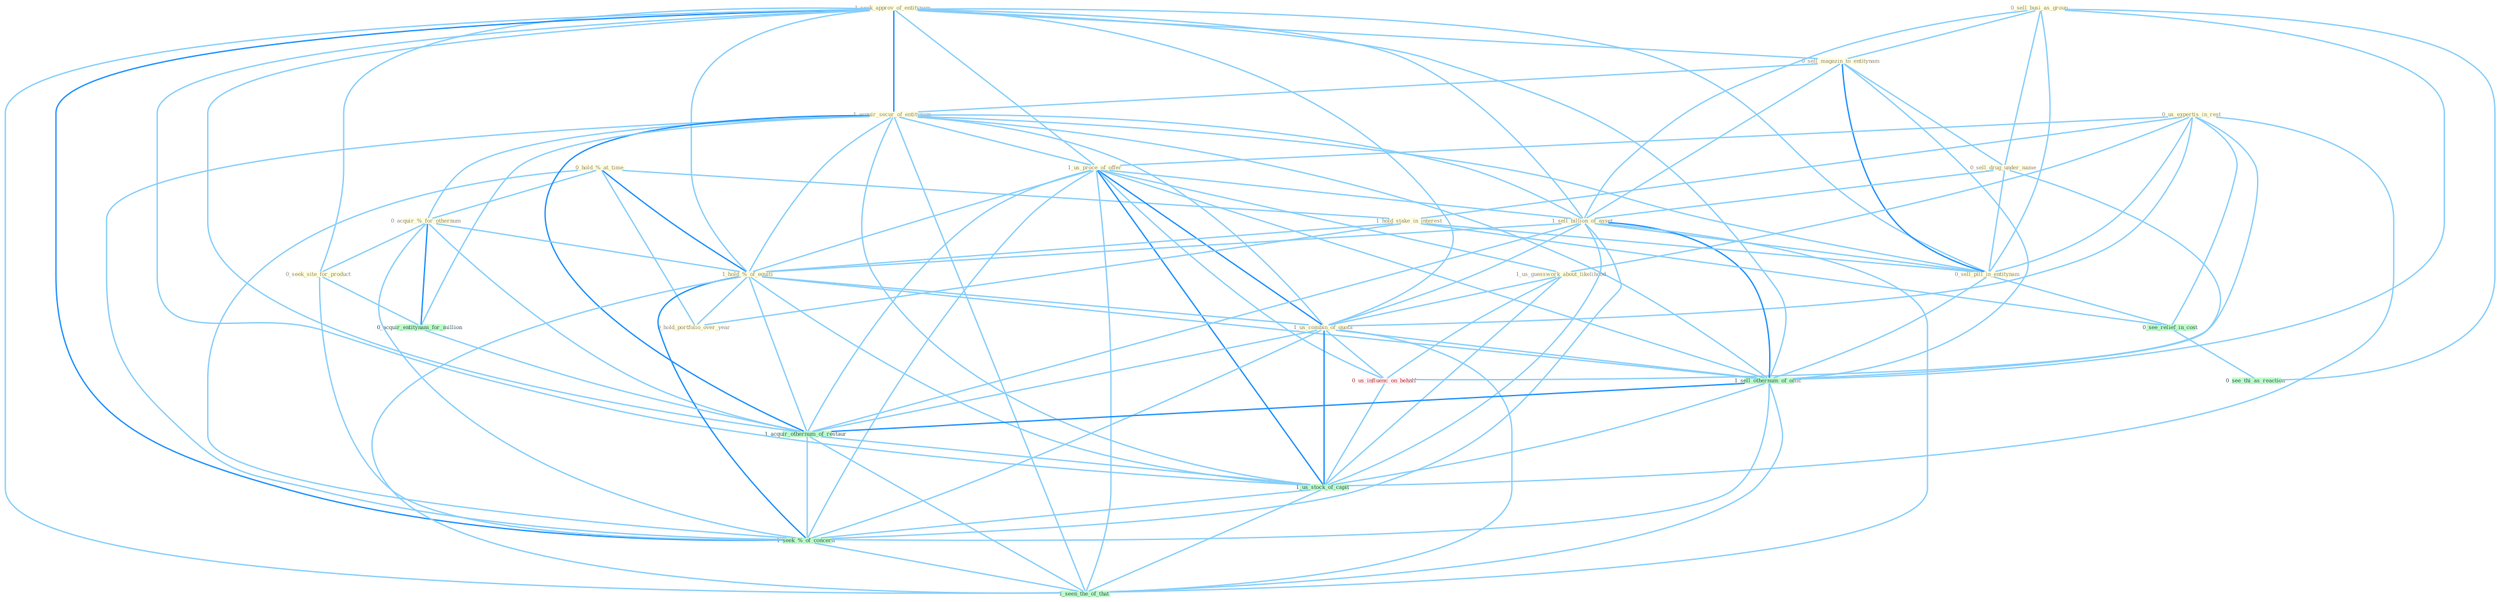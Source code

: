 Graph G{ 
    node
    [shape=polygon,style=filled,width=.5,height=.06,color="#BDFCC9",fixedsize=true,fontsize=4,
    fontcolor="#2f4f4f"];
    {node
    [color="#ffffe0", fontcolor="#8b7d6b"] "0_hold_%_at_time " "0_sell_busi_as_group " "1_seek_approv_of_entitynam " "0_sell_magazin_to_entitynam " "1_acquir_secur_of_entitynam " "0_sell_drug_under_name " "0_us_expertis_in_rest " "1_us_proce_of_offer " "1_us_guesswork_about_likelihood " "0_acquir_%_for_othernum " "1_sell_billion_of_asset " "1_hold_stake_in_interest " "0_seek_site_for_product " "1_hold_%_of_equiti " "1_us_combin_of_quota " "0_sell_pill_in_entitynam " "0_hold_portfolio_over_year "}
{node [color="#fff0f5", fontcolor="#b22222"] "0_us_influenc_on_behalf "}
edge [color="#B0E2FF"];

	"0_hold_%_at_time " -- "0_acquir_%_for_othernum " [w="1", color="#87cefa" ];
	"0_hold_%_at_time " -- "1_hold_stake_in_interest " [w="1", color="#87cefa" ];
	"0_hold_%_at_time " -- "1_hold_%_of_equiti " [w="2", color="#1e90ff" , len=0.8];
	"0_hold_%_at_time " -- "0_hold_portfolio_over_year " [w="1", color="#87cefa" ];
	"0_hold_%_at_time " -- "1_seek_%_of_concern " [w="1", color="#87cefa" ];
	"0_sell_busi_as_group " -- "0_sell_magazin_to_entitynam " [w="1", color="#87cefa" ];
	"0_sell_busi_as_group " -- "0_sell_drug_under_name " [w="1", color="#87cefa" ];
	"0_sell_busi_as_group " -- "1_sell_billion_of_asset " [w="1", color="#87cefa" ];
	"0_sell_busi_as_group " -- "0_sell_pill_in_entitynam " [w="1", color="#87cefa" ];
	"0_sell_busi_as_group " -- "1_sell_othernum_of_offic " [w="1", color="#87cefa" ];
	"0_sell_busi_as_group " -- "0_see_thi_as_reaction " [w="1", color="#87cefa" ];
	"1_seek_approv_of_entitynam " -- "0_sell_magazin_to_entitynam " [w="1", color="#87cefa" ];
	"1_seek_approv_of_entitynam " -- "1_acquir_secur_of_entitynam " [w="2", color="#1e90ff" , len=0.8];
	"1_seek_approv_of_entitynam " -- "1_us_proce_of_offer " [w="1", color="#87cefa" ];
	"1_seek_approv_of_entitynam " -- "1_sell_billion_of_asset " [w="1", color="#87cefa" ];
	"1_seek_approv_of_entitynam " -- "0_seek_site_for_product " [w="1", color="#87cefa" ];
	"1_seek_approv_of_entitynam " -- "1_hold_%_of_equiti " [w="1", color="#87cefa" ];
	"1_seek_approv_of_entitynam " -- "1_us_combin_of_quota " [w="1", color="#87cefa" ];
	"1_seek_approv_of_entitynam " -- "0_sell_pill_in_entitynam " [w="1", color="#87cefa" ];
	"1_seek_approv_of_entitynam " -- "1_sell_othernum_of_offic " [w="1", color="#87cefa" ];
	"1_seek_approv_of_entitynam " -- "1_acquir_othernum_of_restaur " [w="1", color="#87cefa" ];
	"1_seek_approv_of_entitynam " -- "1_us_stock_of_capit " [w="1", color="#87cefa" ];
	"1_seek_approv_of_entitynam " -- "1_seek_%_of_concern " [w="2", color="#1e90ff" , len=0.8];
	"1_seek_approv_of_entitynam " -- "1_seen_the_of_that " [w="1", color="#87cefa" ];
	"0_sell_magazin_to_entitynam " -- "1_acquir_secur_of_entitynam " [w="1", color="#87cefa" ];
	"0_sell_magazin_to_entitynam " -- "0_sell_drug_under_name " [w="1", color="#87cefa" ];
	"0_sell_magazin_to_entitynam " -- "1_sell_billion_of_asset " [w="1", color="#87cefa" ];
	"0_sell_magazin_to_entitynam " -- "0_sell_pill_in_entitynam " [w="2", color="#1e90ff" , len=0.8];
	"0_sell_magazin_to_entitynam " -- "1_sell_othernum_of_offic " [w="1", color="#87cefa" ];
	"1_acquir_secur_of_entitynam " -- "1_us_proce_of_offer " [w="1", color="#87cefa" ];
	"1_acquir_secur_of_entitynam " -- "0_acquir_%_for_othernum " [w="1", color="#87cefa" ];
	"1_acquir_secur_of_entitynam " -- "1_sell_billion_of_asset " [w="1", color="#87cefa" ];
	"1_acquir_secur_of_entitynam " -- "1_hold_%_of_equiti " [w="1", color="#87cefa" ];
	"1_acquir_secur_of_entitynam " -- "1_us_combin_of_quota " [w="1", color="#87cefa" ];
	"1_acquir_secur_of_entitynam " -- "0_sell_pill_in_entitynam " [w="1", color="#87cefa" ];
	"1_acquir_secur_of_entitynam " -- "0_acquir_entitynam_for_million " [w="1", color="#87cefa" ];
	"1_acquir_secur_of_entitynam " -- "1_sell_othernum_of_offic " [w="1", color="#87cefa" ];
	"1_acquir_secur_of_entitynam " -- "1_acquir_othernum_of_restaur " [w="2", color="#1e90ff" , len=0.8];
	"1_acquir_secur_of_entitynam " -- "1_us_stock_of_capit " [w="1", color="#87cefa" ];
	"1_acquir_secur_of_entitynam " -- "1_seek_%_of_concern " [w="1", color="#87cefa" ];
	"1_acquir_secur_of_entitynam " -- "1_seen_the_of_that " [w="1", color="#87cefa" ];
	"0_sell_drug_under_name " -- "1_sell_billion_of_asset " [w="1", color="#87cefa" ];
	"0_sell_drug_under_name " -- "0_sell_pill_in_entitynam " [w="1", color="#87cefa" ];
	"0_sell_drug_under_name " -- "1_sell_othernum_of_offic " [w="1", color="#87cefa" ];
	"0_us_expertis_in_rest " -- "1_us_proce_of_offer " [w="1", color="#87cefa" ];
	"0_us_expertis_in_rest " -- "1_us_guesswork_about_likelihood " [w="1", color="#87cefa" ];
	"0_us_expertis_in_rest " -- "1_hold_stake_in_interest " [w="1", color="#87cefa" ];
	"0_us_expertis_in_rest " -- "1_us_combin_of_quota " [w="1", color="#87cefa" ];
	"0_us_expertis_in_rest " -- "0_sell_pill_in_entitynam " [w="1", color="#87cefa" ];
	"0_us_expertis_in_rest " -- "0_us_influenc_on_behalf " [w="1", color="#87cefa" ];
	"0_us_expertis_in_rest " -- "0_see_relief_in_cost " [w="1", color="#87cefa" ];
	"0_us_expertis_in_rest " -- "1_us_stock_of_capit " [w="1", color="#87cefa" ];
	"1_us_proce_of_offer " -- "1_us_guesswork_about_likelihood " [w="1", color="#87cefa" ];
	"1_us_proce_of_offer " -- "1_sell_billion_of_asset " [w="1", color="#87cefa" ];
	"1_us_proce_of_offer " -- "1_hold_%_of_equiti " [w="1", color="#87cefa" ];
	"1_us_proce_of_offer " -- "1_us_combin_of_quota " [w="2", color="#1e90ff" , len=0.8];
	"1_us_proce_of_offer " -- "1_sell_othernum_of_offic " [w="1", color="#87cefa" ];
	"1_us_proce_of_offer " -- "0_us_influenc_on_behalf " [w="1", color="#87cefa" ];
	"1_us_proce_of_offer " -- "1_acquir_othernum_of_restaur " [w="1", color="#87cefa" ];
	"1_us_proce_of_offer " -- "1_us_stock_of_capit " [w="2", color="#1e90ff" , len=0.8];
	"1_us_proce_of_offer " -- "1_seek_%_of_concern " [w="1", color="#87cefa" ];
	"1_us_proce_of_offer " -- "1_seen_the_of_that " [w="1", color="#87cefa" ];
	"1_us_guesswork_about_likelihood " -- "1_us_combin_of_quota " [w="1", color="#87cefa" ];
	"1_us_guesswork_about_likelihood " -- "0_us_influenc_on_behalf " [w="1", color="#87cefa" ];
	"1_us_guesswork_about_likelihood " -- "1_us_stock_of_capit " [w="1", color="#87cefa" ];
	"0_acquir_%_for_othernum " -- "0_seek_site_for_product " [w="1", color="#87cefa" ];
	"0_acquir_%_for_othernum " -- "1_hold_%_of_equiti " [w="1", color="#87cefa" ];
	"0_acquir_%_for_othernum " -- "0_acquir_entitynam_for_million " [w="2", color="#1e90ff" , len=0.8];
	"0_acquir_%_for_othernum " -- "1_acquir_othernum_of_restaur " [w="1", color="#87cefa" ];
	"0_acquir_%_for_othernum " -- "1_seek_%_of_concern " [w="1", color="#87cefa" ];
	"1_sell_billion_of_asset " -- "1_hold_%_of_equiti " [w="1", color="#87cefa" ];
	"1_sell_billion_of_asset " -- "1_us_combin_of_quota " [w="1", color="#87cefa" ];
	"1_sell_billion_of_asset " -- "0_sell_pill_in_entitynam " [w="1", color="#87cefa" ];
	"1_sell_billion_of_asset " -- "1_sell_othernum_of_offic " [w="2", color="#1e90ff" , len=0.8];
	"1_sell_billion_of_asset " -- "1_acquir_othernum_of_restaur " [w="1", color="#87cefa" ];
	"1_sell_billion_of_asset " -- "1_us_stock_of_capit " [w="1", color="#87cefa" ];
	"1_sell_billion_of_asset " -- "1_seek_%_of_concern " [w="1", color="#87cefa" ];
	"1_sell_billion_of_asset " -- "1_seen_the_of_that " [w="1", color="#87cefa" ];
	"1_hold_stake_in_interest " -- "1_hold_%_of_equiti " [w="1", color="#87cefa" ];
	"1_hold_stake_in_interest " -- "0_sell_pill_in_entitynam " [w="1", color="#87cefa" ];
	"1_hold_stake_in_interest " -- "0_hold_portfolio_over_year " [w="1", color="#87cefa" ];
	"1_hold_stake_in_interest " -- "0_see_relief_in_cost " [w="1", color="#87cefa" ];
	"0_seek_site_for_product " -- "0_acquir_entitynam_for_million " [w="1", color="#87cefa" ];
	"0_seek_site_for_product " -- "1_seek_%_of_concern " [w="1", color="#87cefa" ];
	"1_hold_%_of_equiti " -- "1_us_combin_of_quota " [w="1", color="#87cefa" ];
	"1_hold_%_of_equiti " -- "0_hold_portfolio_over_year " [w="1", color="#87cefa" ];
	"1_hold_%_of_equiti " -- "1_sell_othernum_of_offic " [w="1", color="#87cefa" ];
	"1_hold_%_of_equiti " -- "1_acquir_othernum_of_restaur " [w="1", color="#87cefa" ];
	"1_hold_%_of_equiti " -- "1_us_stock_of_capit " [w="1", color="#87cefa" ];
	"1_hold_%_of_equiti " -- "1_seek_%_of_concern " [w="2", color="#1e90ff" , len=0.8];
	"1_hold_%_of_equiti " -- "1_seen_the_of_that " [w="1", color="#87cefa" ];
	"1_us_combin_of_quota " -- "1_sell_othernum_of_offic " [w="1", color="#87cefa" ];
	"1_us_combin_of_quota " -- "0_us_influenc_on_behalf " [w="1", color="#87cefa" ];
	"1_us_combin_of_quota " -- "1_acquir_othernum_of_restaur " [w="1", color="#87cefa" ];
	"1_us_combin_of_quota " -- "1_us_stock_of_capit " [w="2", color="#1e90ff" , len=0.8];
	"1_us_combin_of_quota " -- "1_seek_%_of_concern " [w="1", color="#87cefa" ];
	"1_us_combin_of_quota " -- "1_seen_the_of_that " [w="1", color="#87cefa" ];
	"0_sell_pill_in_entitynam " -- "1_sell_othernum_of_offic " [w="1", color="#87cefa" ];
	"0_sell_pill_in_entitynam " -- "0_see_relief_in_cost " [w="1", color="#87cefa" ];
	"0_acquir_entitynam_for_million " -- "1_acquir_othernum_of_restaur " [w="1", color="#87cefa" ];
	"1_sell_othernum_of_offic " -- "1_acquir_othernum_of_restaur " [w="2", color="#1e90ff" , len=0.8];
	"1_sell_othernum_of_offic " -- "1_us_stock_of_capit " [w="1", color="#87cefa" ];
	"1_sell_othernum_of_offic " -- "1_seek_%_of_concern " [w="1", color="#87cefa" ];
	"1_sell_othernum_of_offic " -- "1_seen_the_of_that " [w="1", color="#87cefa" ];
	"0_us_influenc_on_behalf " -- "1_us_stock_of_capit " [w="1", color="#87cefa" ];
	"0_see_relief_in_cost " -- "0_see_thi_as_reaction " [w="1", color="#87cefa" ];
	"1_acquir_othernum_of_restaur " -- "1_us_stock_of_capit " [w="1", color="#87cefa" ];
	"1_acquir_othernum_of_restaur " -- "1_seek_%_of_concern " [w="1", color="#87cefa" ];
	"1_acquir_othernum_of_restaur " -- "1_seen_the_of_that " [w="1", color="#87cefa" ];
	"1_us_stock_of_capit " -- "1_seek_%_of_concern " [w="1", color="#87cefa" ];
	"1_us_stock_of_capit " -- "1_seen_the_of_that " [w="1", color="#87cefa" ];
	"1_seek_%_of_concern " -- "1_seen_the_of_that " [w="1", color="#87cefa" ];
}
